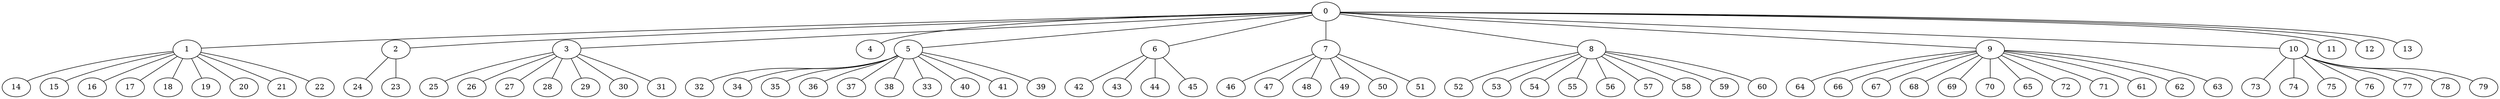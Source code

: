 
graph graphname {
    0 -- 1
0 -- 2
0 -- 3
0 -- 4
0 -- 5
0 -- 6
0 -- 7
0 -- 8
0 -- 9
0 -- 10
0 -- 11
0 -- 12
0 -- 13
1 -- 14
1 -- 15
1 -- 16
1 -- 17
1 -- 18
1 -- 19
1 -- 20
1 -- 21
1 -- 22
2 -- 24
2 -- 23
3 -- 25
3 -- 26
3 -- 27
3 -- 28
3 -- 29
3 -- 30
3 -- 31
5 -- 32
5 -- 34
5 -- 35
5 -- 36
5 -- 37
5 -- 38
5 -- 33
5 -- 40
5 -- 41
5 -- 39
6 -- 42
6 -- 43
6 -- 44
6 -- 45
7 -- 46
7 -- 47
7 -- 48
7 -- 49
7 -- 50
7 -- 51
8 -- 52
8 -- 53
8 -- 54
8 -- 55
8 -- 56
8 -- 57
8 -- 58
8 -- 59
8 -- 60
9 -- 64
9 -- 66
9 -- 67
9 -- 68
9 -- 69
9 -- 70
9 -- 65
9 -- 72
9 -- 71
9 -- 61
9 -- 62
9 -- 63
10 -- 73
10 -- 74
10 -- 75
10 -- 76
10 -- 77
10 -- 78
10 -- 79

}
